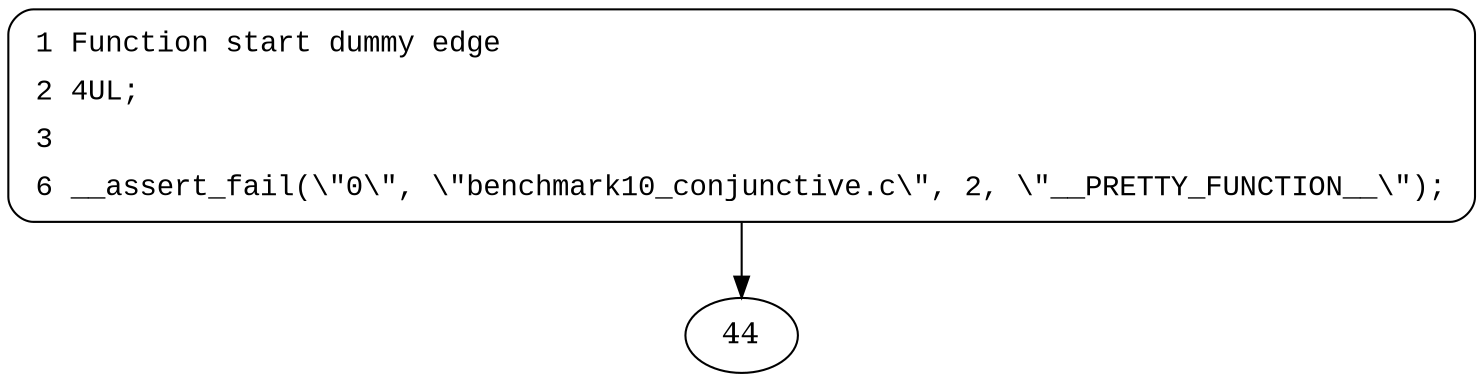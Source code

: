 digraph reach_error {
1 [style="filled,bold" penwidth="1" fillcolor="white" fontname="Courier New" shape="Mrecord" label=<<table border="0" cellborder="0" cellpadding="3" bgcolor="white"><tr><td align="right">1</td><td align="left">Function start dummy edge</td></tr><tr><td align="right">2</td><td align="left">4UL;</td></tr><tr><td align="right">3</td><td align="left"></td></tr><tr><td align="right">6</td><td align="left">__assert_fail(\&quot;0\&quot;, \&quot;benchmark10_conjunctive.c\&quot;, 2, \&quot;__PRETTY_FUNCTION__\&quot;);</td></tr></table>>]
1 -> 44[label=""]
}